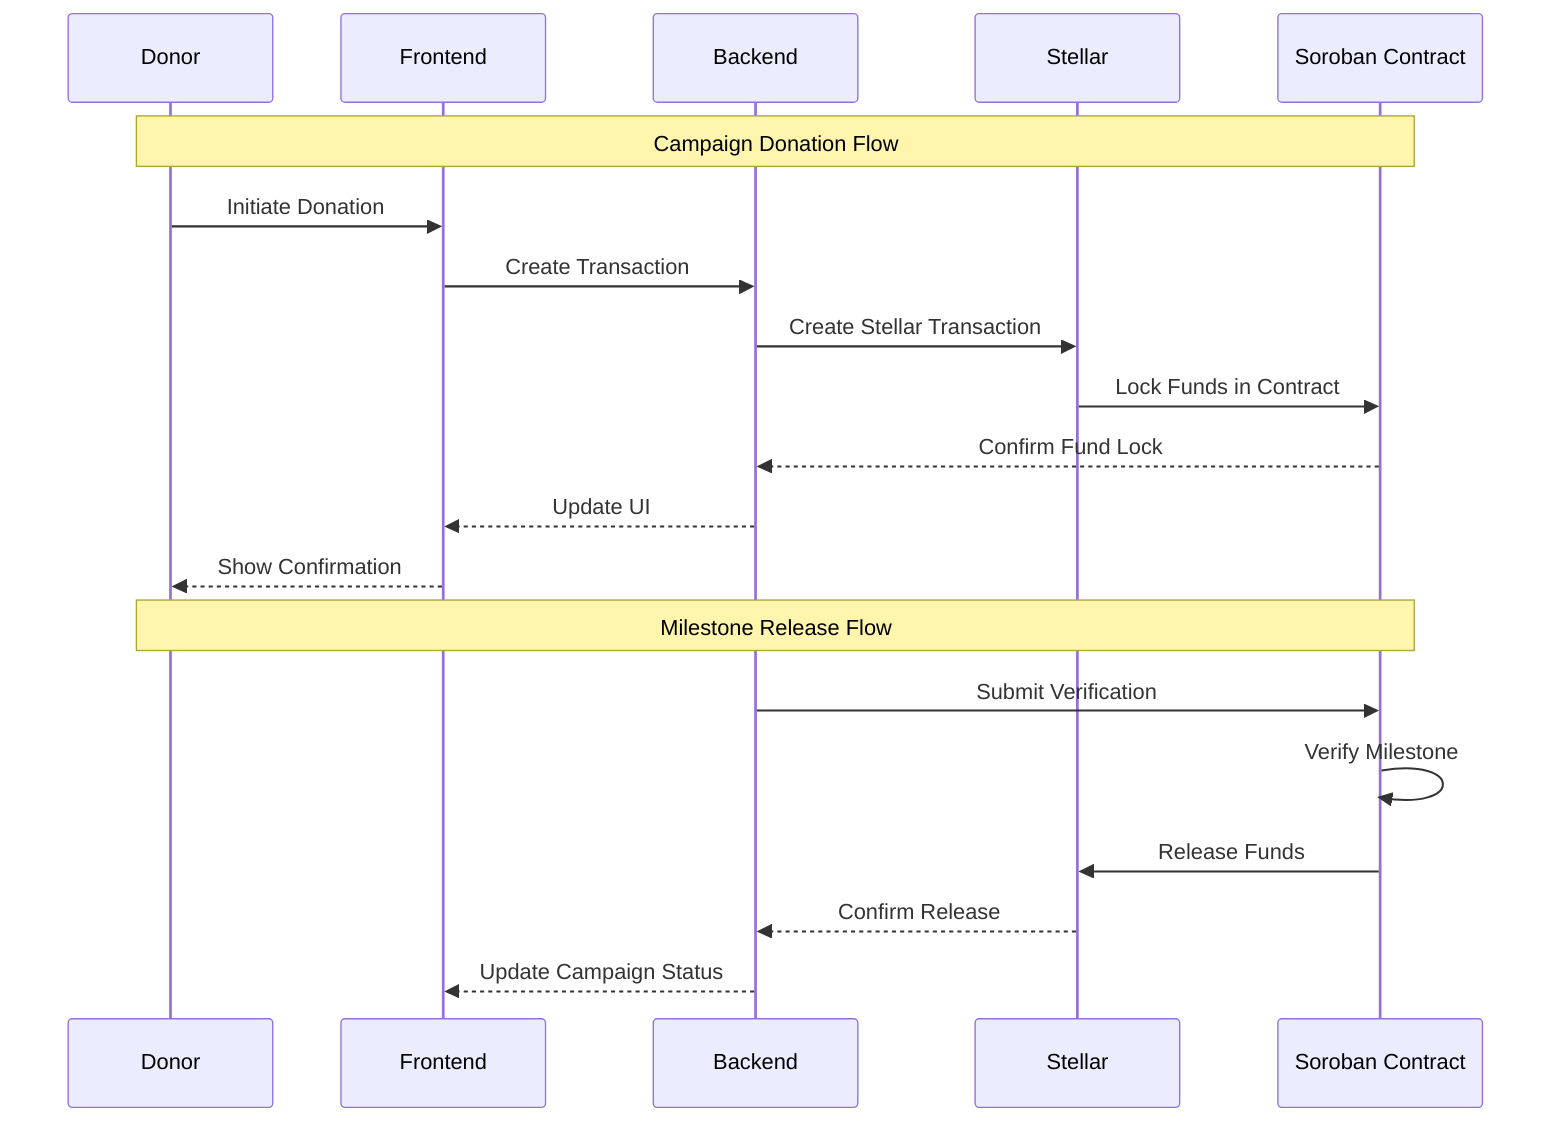 sequenceDiagram
    participant D as Donor
    participant F as Frontend
    participant B as Backend
    participant S as Stellar
    participant SC as Soroban Contract
    
    note over D,SC: Campaign Donation Flow
    D->>F: Initiate Donation
    F->>B: Create Transaction
    B->>S: Create Stellar Transaction
    S->>SC: Lock Funds in Contract
    SC-->>B: Confirm Fund Lock
    B-->>F: Update UI
    F-->>D: Show Confirmation

    note over D,SC: Milestone Release Flow
    B->>SC: Submit Verification
    SC->>SC: Verify Milestone
    SC->>S: Release Funds
    S-->>B: Confirm Release
    B-->>F: Update Campaign Status